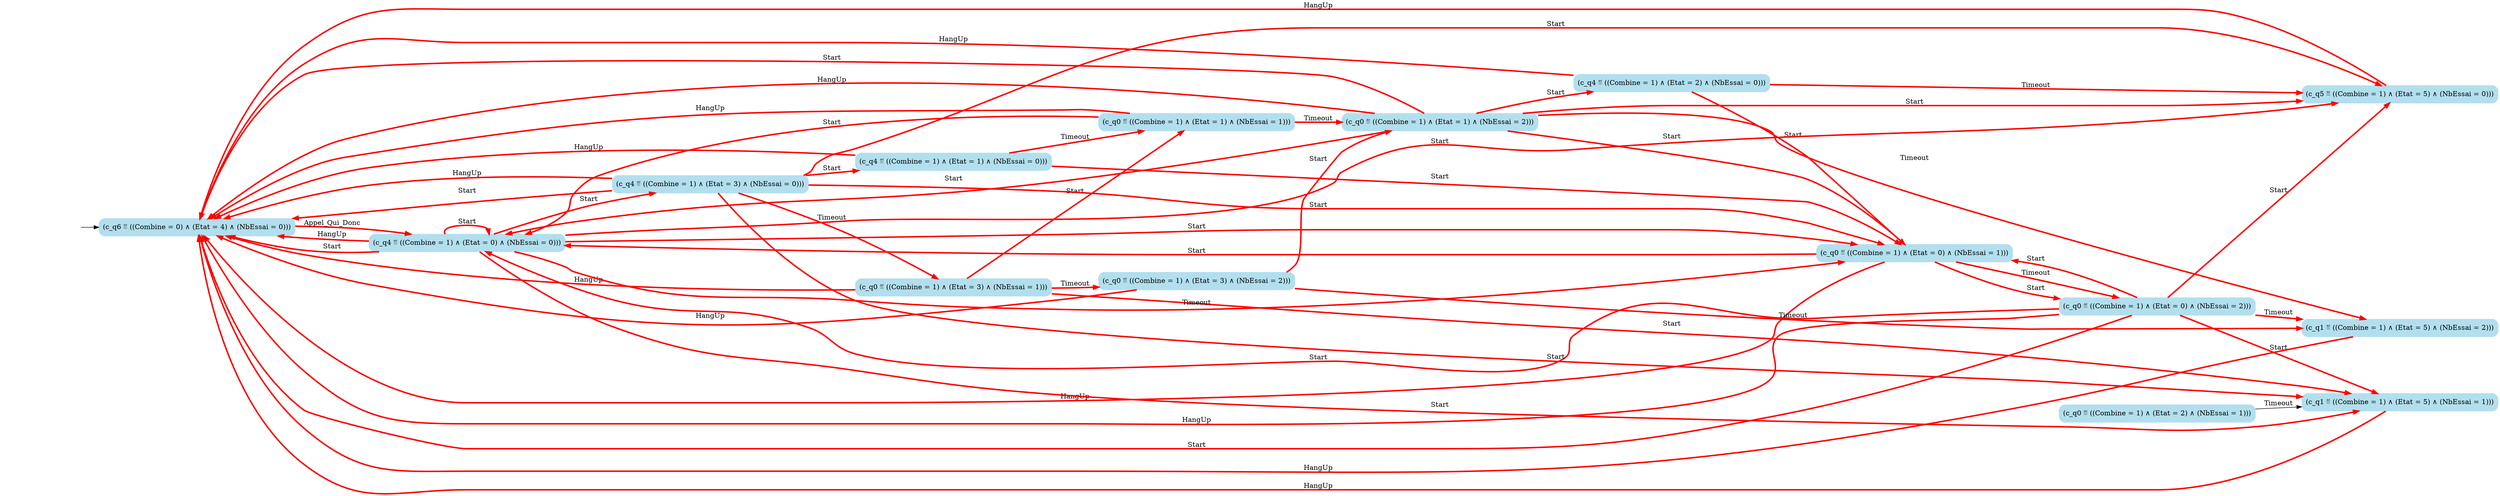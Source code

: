 digraph G {

	rankdir = LR;

	start_c_q6_107[style=invisible];

	node[shape=box, style="rounded, filled", color=lightblue2];

	c_q5_105[label="(c_q5 ≝ ((Combine = 1) ∧ (Etat = 5) ∧ (NbEssai = 0)))"];
	c_q0_92[label="(c_q0 ≝ ((Combine = 1) ∧ (Etat = 0) ∧ (NbEssai = 1)))"];
	c_q0_58[label="(c_q0 ≝ ((Combine = 1) ∧ (Etat = 3) ∧ (NbEssai = 1)))"];
	c_q0_85[label="(c_q0 ≝ ((Combine = 1) ∧ (Etat = 1) ∧ (NbEssai = 2)))"];
	c_q0_88[label="(c_q0 ≝ ((Combine = 1) ∧ (Etat = 3) ∧ (NbEssai = 2)))"];
	c_q0_90[label="(c_q0 ≝ ((Combine = 1) ∧ (Etat = 2) ∧ (NbEssai = 1)))"];
	c_q0_75[label="(c_q0 ≝ ((Combine = 1) ∧ (Etat = 1) ∧ (NbEssai = 1)))"];
	c_q4_76[label="(c_q4 ≝ ((Combine = 1) ∧ (Etat = 1) ∧ (NbEssai = 0)))"];
	c_q0_106[label="(c_q0 ≝ ((Combine = 1) ∧ (Etat = 0) ∧ (NbEssai = 2)))"];
	c_q6_107[label="(c_q6 ≝ ((Combine = 0) ∧ (Etat = 4) ∧ (NbEssai = 0)))"];
	c_q4_70[label="(c_q4 ≝ ((Combine = 1) ∧ (Etat = 2) ∧ (NbEssai = 0)))"];
	c_q4_102[label="(c_q4 ≝ ((Combine = 1) ∧ (Etat = 0) ∧ (NbEssai = 0)))"];
	c_q1_87[label="(c_q1 ≝ ((Combine = 1) ∧ (Etat = 5) ∧ (NbEssai = 2)))"];
	c_q4_48[label="(c_q4 ≝ ((Combine = 1) ∧ (Etat = 3) ∧ (NbEssai = 0)))"];
	c_q1_99[label="(c_q1 ≝ ((Combine = 1) ∧ (Etat = 5) ∧ (NbEssai = 1)))"];

	start_c_q6_107 -> c_q6_107;
	c_q6_107 -> c_q4_102[label="Appel_Qui_Donc", penwidth=3, color=red];
	c_q4_102 -> c_q4_48[label="Start", penwidth=3, color=red];
	c_q4_102 -> c_q4_102[label="Start", penwidth=3, color=red];
	c_q4_48 -> c_q0_92[label="Start", penwidth=3, color=red];
	c_q4_48 -> c_q0_58[label="Timeout", penwidth=3, color=red];
	c_q4_48 -> c_q1_99[label="Start", penwidth=3, color=red];
	c_q4_48 -> c_q5_105[label="Start", penwidth=3, color=red];
	c_q4_70 -> c_q5_105[label="Timeout", penwidth=3, color=red];
	c_q4_48 -> c_q6_107[label="Start", penwidth=3, color=red];
	c_q4_48 -> c_q6_107[label="HangUp", penwidth=3, color=red];
	c_q0_58 -> c_q0_75[label="Start", penwidth=3, color=red];
	c_q0_75 -> c_q0_85[label="Timeout", penwidth=3, color=red];
	c_q0_58 -> c_q1_99[label="Start", penwidth=3, color=red];
	c_q0_85 -> c_q1_87[label="Timeout", penwidth=3, color=red];
	c_q0_85 -> c_q4_70[label="Start", penwidth=3, color=red];
	c_q0_85 -> c_q4_102[label="Start", penwidth=3, color=red];
	c_q0_85 -> c_q5_105[label="Start", penwidth=3, color=red];
	c_q0_85 -> c_q6_107[label="Start", penwidth=3, color=red];
	c_q0_85 -> c_q6_107[label="HangUp", penwidth=3, color=red];
	c_q1_87 -> c_q6_107[label="HangUp", penwidth=3, color=red];
	c_q5_105 -> c_q6_107[label="HangUp", penwidth=3, color=red];
	c_q4_102 -> c_q0_92[label="Start", penwidth=3, color=red];
	c_q4_102 -> c_q0_92[label="Timeout", penwidth=3, color=red];
	c_q4_102 -> c_q6_107[label="HangUp", penwidth=3, color=red];
	c_q4_48 -> c_q4_76[label="Start", penwidth=3, color=red];
	c_q0_92 -> c_q4_102[label="Start", penwidth=3, color=red];
	c_q0_92 -> c_q0_106[label="Timeout", penwidth=3, color=red];
	c_q0_92 -> c_q6_107[label="HangUp", penwidth=3, color=red];
	c_q0_58 -> c_q0_88[label="Timeout", penwidth=3, color=red];
	c_q0_58 -> c_q6_107[label="HangUp", penwidth=3, color=red];
	c_q1_99 -> c_q6_107[label="HangUp", penwidth=3, color=red];
	c_q0_75 -> c_q4_102[label="Start", penwidth=3, color=red];
	c_q0_75 -> c_q6_107[label="HangUp", penwidth=3, color=red];
	c_q0_85 -> c_q0_92[label="Start", penwidth=3, color=red];
	c_q4_70 -> c_q0_92[label="Start", penwidth=3, color=red];
	c_q4_70 -> c_q6_107[label="HangUp", penwidth=3, color=red];
	c_q4_76 -> c_q0_92[label="Start", penwidth=3, color=red];
	c_q4_76 -> c_q0_75[label="Timeout", penwidth=3, color=red];
	c_q4_76 -> c_q6_107[label="HangUp", penwidth=3, color=red];
	c_q0_106 -> c_q0_92[label="Start", penwidth=3, color=red];
	c_q0_106 -> c_q1_87[label="Timeout", penwidth=3, color=red];
	c_q0_106 -> c_q6_107[label="HangUp", penwidth=3, color=red];
	c_q0_88 -> c_q0_85[label="Start", penwidth=3, color=red];
	c_q0_88 -> c_q1_87[label="Timeout", penwidth=3, color=red];
	c_q0_88 -> c_q6_107[label="HangUp", penwidth=3, color=red];
	c_q0_90 -> c_q1_99[label="Timeout"];
	c_q0_92 -> c_q0_106[label="Start", penwidth=3, color=red];
	c_q0_106 -> c_q1_99[label="Start", penwidth=3, color=red];
	c_q0_106 -> c_q4_102[label="Start", penwidth=3, color=red];
	c_q4_102 -> c_q1_99[label="Start", penwidth=3, color=red];
	c_q4_102 -> c_q5_105[label="Start", penwidth=3, color=red];
	c_q4_102 -> c_q6_107[label="Start", penwidth=3, color=red];
	c_q0_106 -> c_q5_105[label="Start", penwidth=3, color=red];
	c_q0_106 -> c_q6_107[label="Start", penwidth=3, color=red];

}
